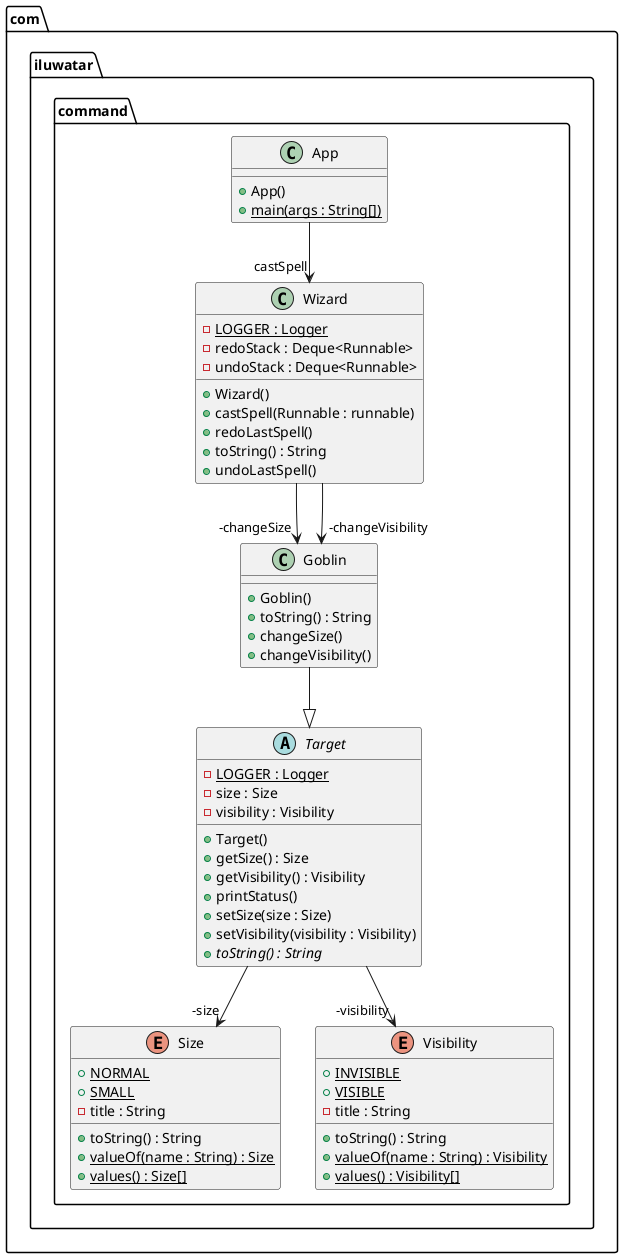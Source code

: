 @startuml
package com.iluwatar.command {
  class App {
    + App()
    + main(args : String[]) {static}
  }
  class Goblin {
    + Goblin()
    + toString() : String
    + changeSize()
    + changeVisibility()
  }
  enum Size {
    + NORMAL {static}
    + SMALL {static}
    - title : String
    + toString() : String
    + valueOf(name : String) : Size {static}
    + values() : Size[] {static}
  }
  abstract class Target {
    - LOGGER : Logger {static}
    - size : Size
    - visibility : Visibility
    + Target()
    + getSize() : Size
    + getVisibility() : Visibility
    + printStatus()
    + setSize(size : Size)
    + setVisibility(visibility : Visibility)
    + toString() : String {abstract}
  }
  enum Visibility {
    + INVISIBLE {static}
    + VISIBLE {static}
    - title : String
    + toString() : String
    + valueOf(name : String) : Visibility {static}
    + values() : Visibility[] {static}
  }
  class Wizard {
    - LOGGER : Logger {static}
    - redoStack : Deque<Runnable>
    - undoStack : Deque<Runnable>
    + Wizard()
    + castSpell(Runnable : runnable)
    + redoLastSpell()
    + toString() : String
    + undoLastSpell()
  }
}
Target -->  "-size" Size
Wizard -->  "-changeSize" Goblin
Wizard -->  "-changeVisibility" Goblin
Target -->  "-visibility" Visibility
Goblin --|> Target
App --> "castSpell" Wizard
@enduml
